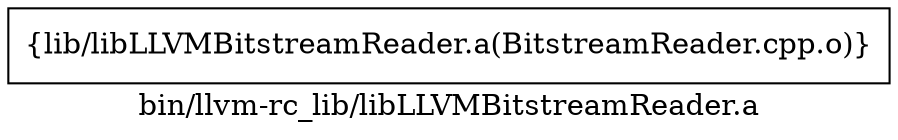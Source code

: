 digraph "bin/llvm-rc_lib/libLLVMBitstreamReader.a" {
	label="bin/llvm-rc_lib/libLLVMBitstreamReader.a";
	rankdir=LR;

	Node0x5600255251f8 [shape=record,shape=box,group=0,label="{lib/libLLVMBitstreamReader.a(BitstreamReader.cpp.o)}"];
}
